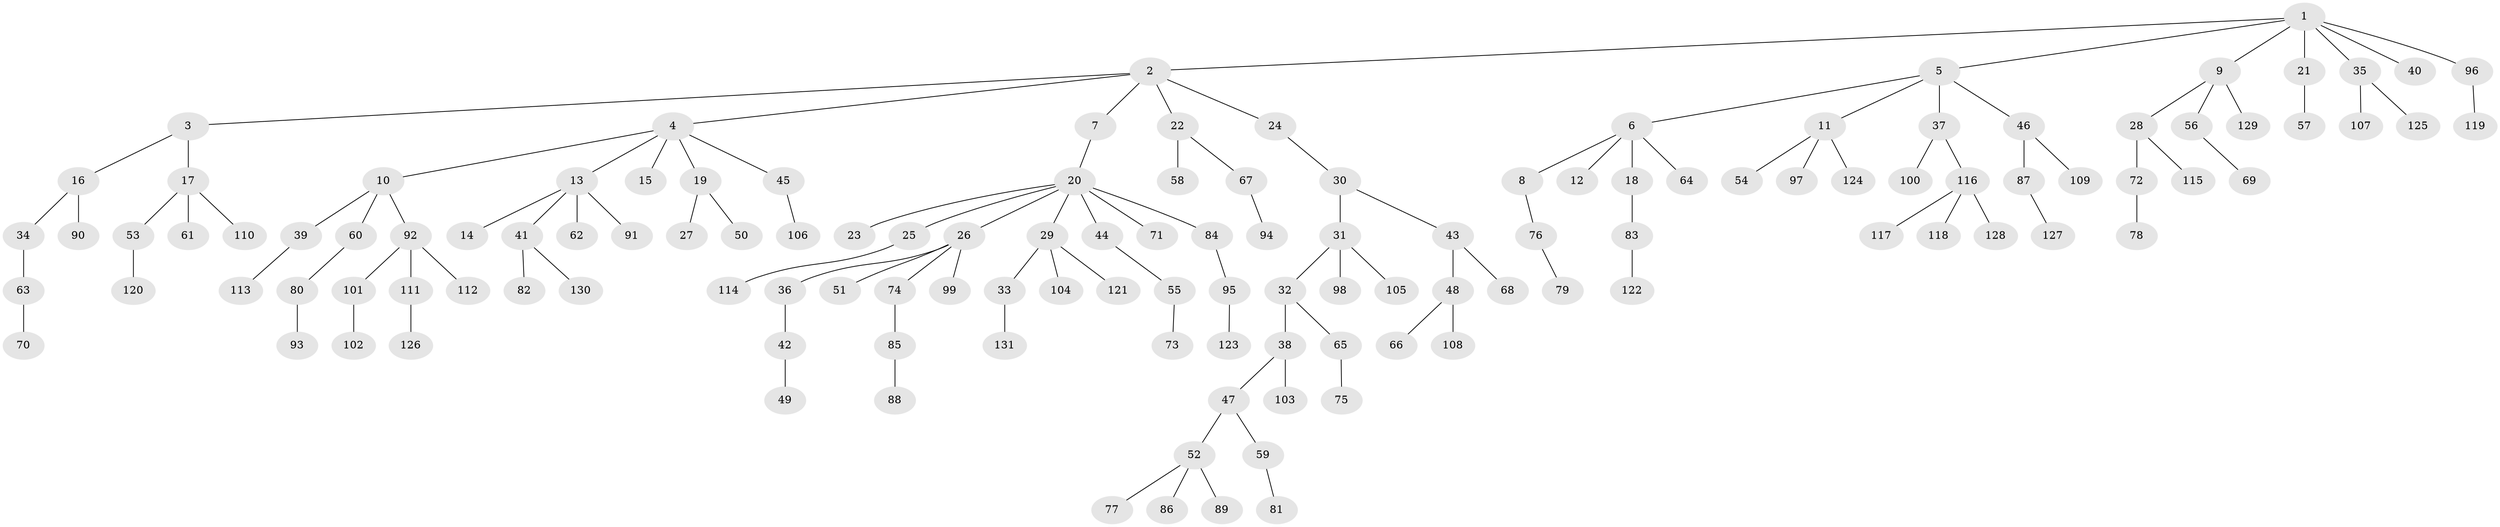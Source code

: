 // Generated by graph-tools (version 1.1) at 2025/53/03/09/25 04:53:24]
// undirected, 131 vertices, 130 edges
graph export_dot {
graph [start="1"]
  node [color=gray90,style=filled];
  1;
  2;
  3;
  4;
  5;
  6;
  7;
  8;
  9;
  10;
  11;
  12;
  13;
  14;
  15;
  16;
  17;
  18;
  19;
  20;
  21;
  22;
  23;
  24;
  25;
  26;
  27;
  28;
  29;
  30;
  31;
  32;
  33;
  34;
  35;
  36;
  37;
  38;
  39;
  40;
  41;
  42;
  43;
  44;
  45;
  46;
  47;
  48;
  49;
  50;
  51;
  52;
  53;
  54;
  55;
  56;
  57;
  58;
  59;
  60;
  61;
  62;
  63;
  64;
  65;
  66;
  67;
  68;
  69;
  70;
  71;
  72;
  73;
  74;
  75;
  76;
  77;
  78;
  79;
  80;
  81;
  82;
  83;
  84;
  85;
  86;
  87;
  88;
  89;
  90;
  91;
  92;
  93;
  94;
  95;
  96;
  97;
  98;
  99;
  100;
  101;
  102;
  103;
  104;
  105;
  106;
  107;
  108;
  109;
  110;
  111;
  112;
  113;
  114;
  115;
  116;
  117;
  118;
  119;
  120;
  121;
  122;
  123;
  124;
  125;
  126;
  127;
  128;
  129;
  130;
  131;
  1 -- 2;
  1 -- 5;
  1 -- 9;
  1 -- 21;
  1 -- 35;
  1 -- 40;
  1 -- 96;
  2 -- 3;
  2 -- 4;
  2 -- 7;
  2 -- 22;
  2 -- 24;
  3 -- 16;
  3 -- 17;
  4 -- 10;
  4 -- 13;
  4 -- 15;
  4 -- 19;
  4 -- 45;
  5 -- 6;
  5 -- 11;
  5 -- 37;
  5 -- 46;
  6 -- 8;
  6 -- 12;
  6 -- 18;
  6 -- 64;
  7 -- 20;
  8 -- 76;
  9 -- 28;
  9 -- 56;
  9 -- 129;
  10 -- 39;
  10 -- 60;
  10 -- 92;
  11 -- 54;
  11 -- 97;
  11 -- 124;
  13 -- 14;
  13 -- 41;
  13 -- 62;
  13 -- 91;
  16 -- 34;
  16 -- 90;
  17 -- 53;
  17 -- 61;
  17 -- 110;
  18 -- 83;
  19 -- 27;
  19 -- 50;
  20 -- 23;
  20 -- 25;
  20 -- 26;
  20 -- 29;
  20 -- 44;
  20 -- 71;
  20 -- 84;
  21 -- 57;
  22 -- 58;
  22 -- 67;
  24 -- 30;
  25 -- 114;
  26 -- 36;
  26 -- 51;
  26 -- 74;
  26 -- 99;
  28 -- 72;
  28 -- 115;
  29 -- 33;
  29 -- 104;
  29 -- 121;
  30 -- 31;
  30 -- 43;
  31 -- 32;
  31 -- 98;
  31 -- 105;
  32 -- 38;
  32 -- 65;
  33 -- 131;
  34 -- 63;
  35 -- 107;
  35 -- 125;
  36 -- 42;
  37 -- 100;
  37 -- 116;
  38 -- 47;
  38 -- 103;
  39 -- 113;
  41 -- 82;
  41 -- 130;
  42 -- 49;
  43 -- 48;
  43 -- 68;
  44 -- 55;
  45 -- 106;
  46 -- 87;
  46 -- 109;
  47 -- 52;
  47 -- 59;
  48 -- 66;
  48 -- 108;
  52 -- 77;
  52 -- 86;
  52 -- 89;
  53 -- 120;
  55 -- 73;
  56 -- 69;
  59 -- 81;
  60 -- 80;
  63 -- 70;
  65 -- 75;
  67 -- 94;
  72 -- 78;
  74 -- 85;
  76 -- 79;
  80 -- 93;
  83 -- 122;
  84 -- 95;
  85 -- 88;
  87 -- 127;
  92 -- 101;
  92 -- 111;
  92 -- 112;
  95 -- 123;
  96 -- 119;
  101 -- 102;
  111 -- 126;
  116 -- 117;
  116 -- 118;
  116 -- 128;
}
